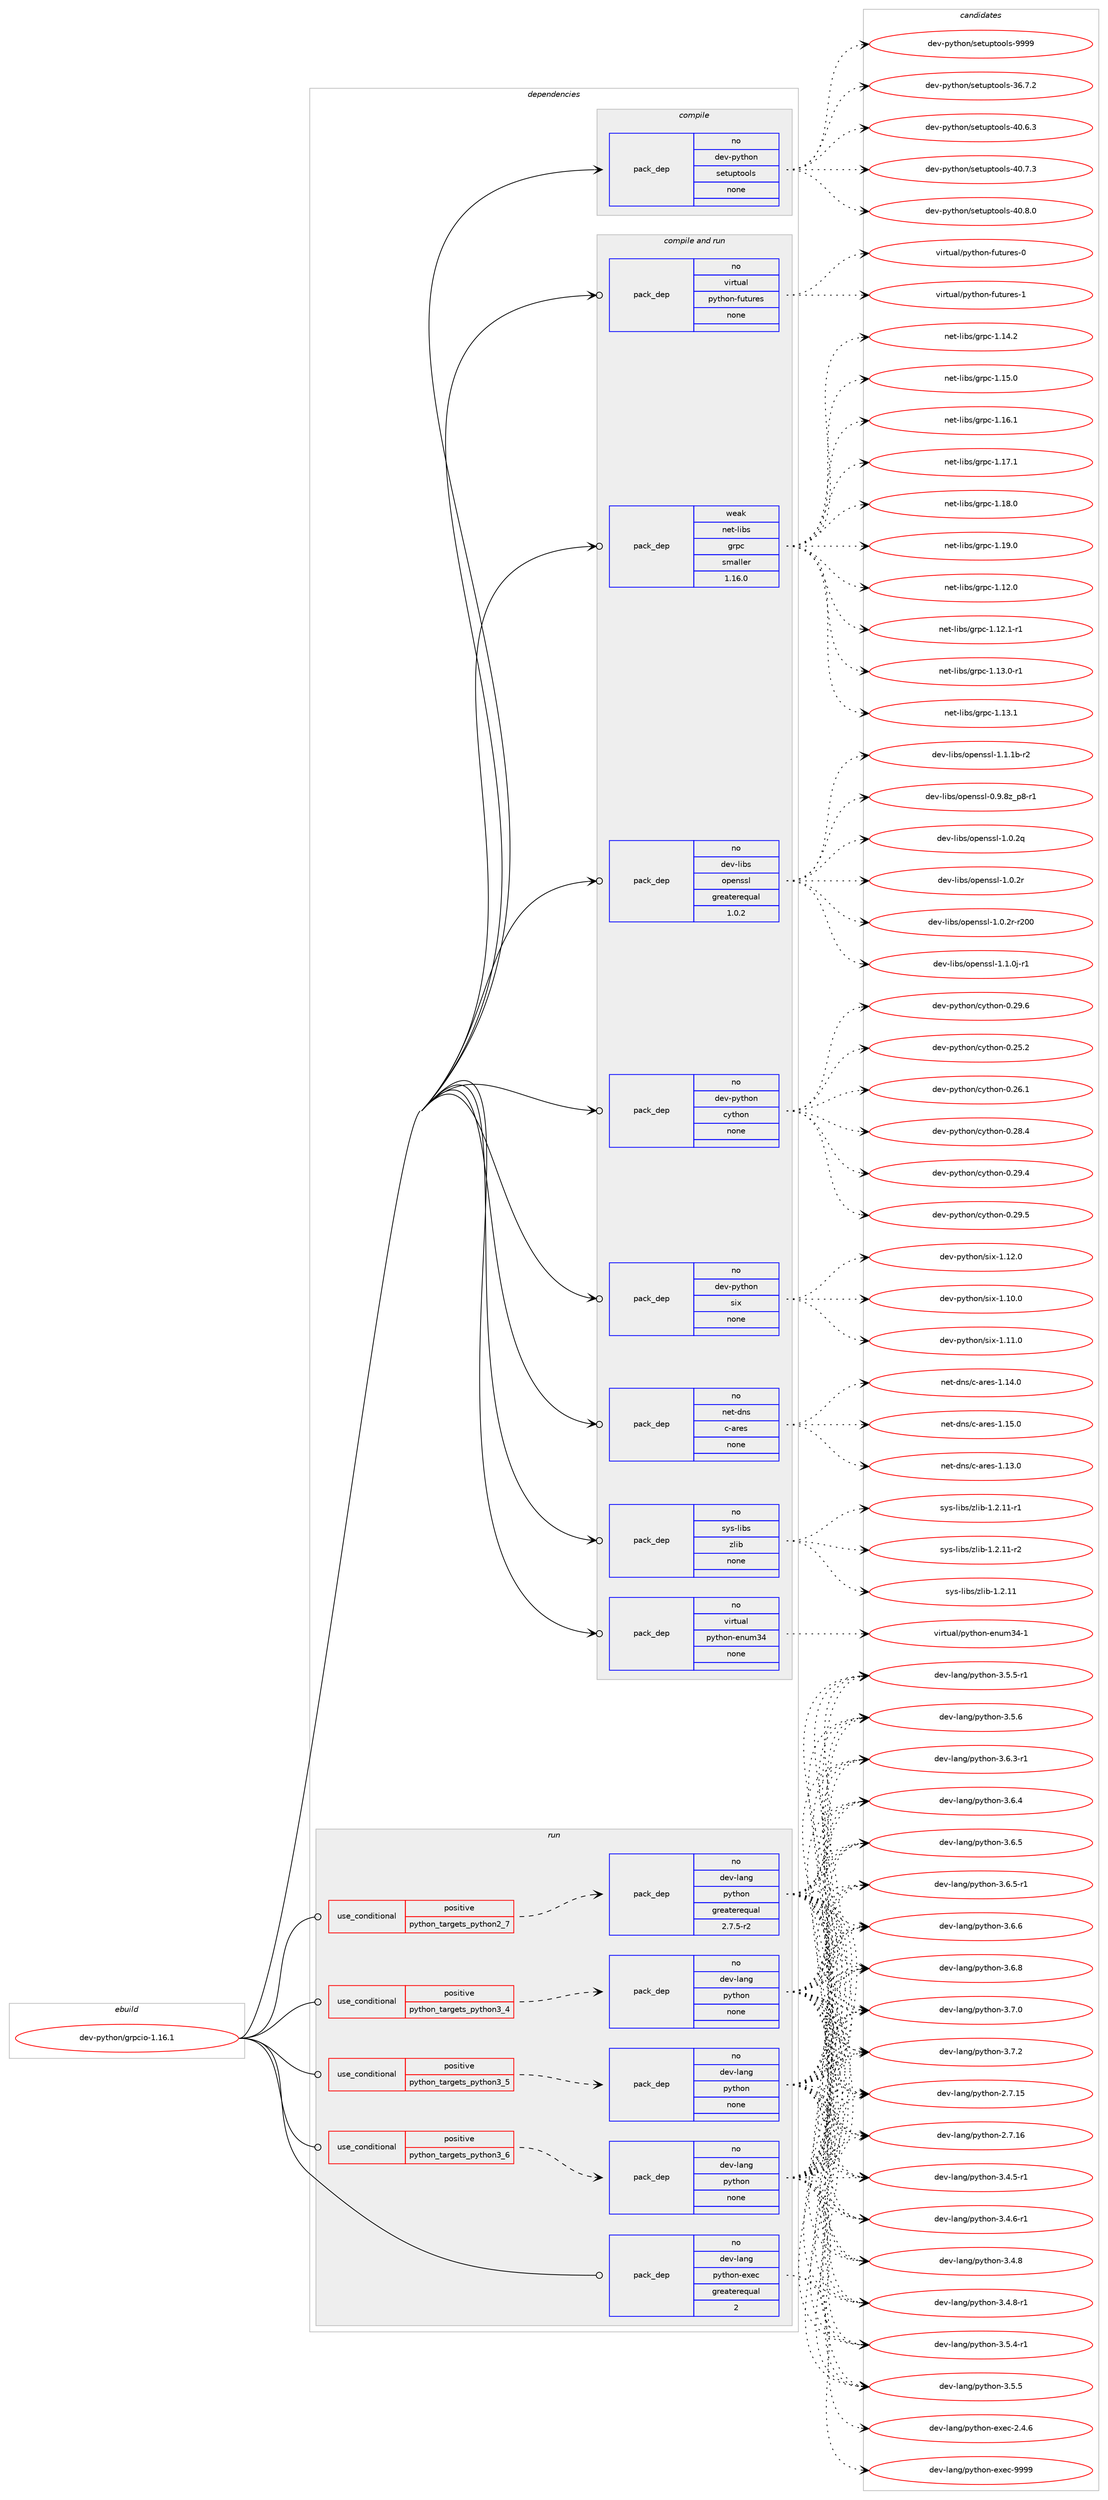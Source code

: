 digraph prolog {

# *************
# Graph options
# *************

newrank=true;
concentrate=true;
compound=true;
graph [rankdir=LR,fontname=Helvetica,fontsize=10,ranksep=1.5];#, ranksep=2.5, nodesep=0.2];
edge  [arrowhead=vee];
node  [fontname=Helvetica,fontsize=10];

# **********
# The ebuild
# **********

subgraph cluster_leftcol {
color=gray;
rank=same;
label=<<i>ebuild</i>>;
id [label="dev-python/grpcio-1.16.1", color=red, width=4, href="../dev-python/grpcio-1.16.1.svg"];
}

# ****************
# The dependencies
# ****************

subgraph cluster_midcol {
color=gray;
label=<<i>dependencies</i>>;
subgraph cluster_compile {
fillcolor="#eeeeee";
style=filled;
label=<<i>compile</i>>;
subgraph pack1013577 {
dependency1412009 [label=<<TABLE BORDER="0" CELLBORDER="1" CELLSPACING="0" CELLPADDING="4" WIDTH="220"><TR><TD ROWSPAN="6" CELLPADDING="30">pack_dep</TD></TR><TR><TD WIDTH="110">no</TD></TR><TR><TD>dev-python</TD></TR><TR><TD>setuptools</TD></TR><TR><TD>none</TD></TR><TR><TD></TD></TR></TABLE>>, shape=none, color=blue];
}
id:e -> dependency1412009:w [weight=20,style="solid",arrowhead="vee"];
}
subgraph cluster_compileandrun {
fillcolor="#eeeeee";
style=filled;
label=<<i>compile and run</i>>;
subgraph pack1013578 {
dependency1412010 [label=<<TABLE BORDER="0" CELLBORDER="1" CELLSPACING="0" CELLPADDING="4" WIDTH="220"><TR><TD ROWSPAN="6" CELLPADDING="30">pack_dep</TD></TR><TR><TD WIDTH="110">no</TD></TR><TR><TD>dev-libs</TD></TR><TR><TD>openssl</TD></TR><TR><TD>greaterequal</TD></TR><TR><TD>1.0.2</TD></TR></TABLE>>, shape=none, color=blue];
}
id:e -> dependency1412010:w [weight=20,style="solid",arrowhead="odotvee"];
subgraph pack1013579 {
dependency1412011 [label=<<TABLE BORDER="0" CELLBORDER="1" CELLSPACING="0" CELLPADDING="4" WIDTH="220"><TR><TD ROWSPAN="6" CELLPADDING="30">pack_dep</TD></TR><TR><TD WIDTH="110">no</TD></TR><TR><TD>dev-python</TD></TR><TR><TD>cython</TD></TR><TR><TD>none</TD></TR><TR><TD></TD></TR></TABLE>>, shape=none, color=blue];
}
id:e -> dependency1412011:w [weight=20,style="solid",arrowhead="odotvee"];
subgraph pack1013580 {
dependency1412012 [label=<<TABLE BORDER="0" CELLBORDER="1" CELLSPACING="0" CELLPADDING="4" WIDTH="220"><TR><TD ROWSPAN="6" CELLPADDING="30">pack_dep</TD></TR><TR><TD WIDTH="110">no</TD></TR><TR><TD>dev-python</TD></TR><TR><TD>six</TD></TR><TR><TD>none</TD></TR><TR><TD></TD></TR></TABLE>>, shape=none, color=blue];
}
id:e -> dependency1412012:w [weight=20,style="solid",arrowhead="odotvee"];
subgraph pack1013581 {
dependency1412013 [label=<<TABLE BORDER="0" CELLBORDER="1" CELLSPACING="0" CELLPADDING="4" WIDTH="220"><TR><TD ROWSPAN="6" CELLPADDING="30">pack_dep</TD></TR><TR><TD WIDTH="110">no</TD></TR><TR><TD>net-dns</TD></TR><TR><TD>c-ares</TD></TR><TR><TD>none</TD></TR><TR><TD></TD></TR></TABLE>>, shape=none, color=blue];
}
id:e -> dependency1412013:w [weight=20,style="solid",arrowhead="odotvee"];
subgraph pack1013582 {
dependency1412014 [label=<<TABLE BORDER="0" CELLBORDER="1" CELLSPACING="0" CELLPADDING="4" WIDTH="220"><TR><TD ROWSPAN="6" CELLPADDING="30">pack_dep</TD></TR><TR><TD WIDTH="110">no</TD></TR><TR><TD>sys-libs</TD></TR><TR><TD>zlib</TD></TR><TR><TD>none</TD></TR><TR><TD></TD></TR></TABLE>>, shape=none, color=blue];
}
id:e -> dependency1412014:w [weight=20,style="solid",arrowhead="odotvee"];
subgraph pack1013583 {
dependency1412015 [label=<<TABLE BORDER="0" CELLBORDER="1" CELLSPACING="0" CELLPADDING="4" WIDTH="220"><TR><TD ROWSPAN="6" CELLPADDING="30">pack_dep</TD></TR><TR><TD WIDTH="110">no</TD></TR><TR><TD>virtual</TD></TR><TR><TD>python-enum34</TD></TR><TR><TD>none</TD></TR><TR><TD></TD></TR></TABLE>>, shape=none, color=blue];
}
id:e -> dependency1412015:w [weight=20,style="solid",arrowhead="odotvee"];
subgraph pack1013584 {
dependency1412016 [label=<<TABLE BORDER="0" CELLBORDER="1" CELLSPACING="0" CELLPADDING="4" WIDTH="220"><TR><TD ROWSPAN="6" CELLPADDING="30">pack_dep</TD></TR><TR><TD WIDTH="110">no</TD></TR><TR><TD>virtual</TD></TR><TR><TD>python-futures</TD></TR><TR><TD>none</TD></TR><TR><TD></TD></TR></TABLE>>, shape=none, color=blue];
}
id:e -> dependency1412016:w [weight=20,style="solid",arrowhead="odotvee"];
subgraph pack1013585 {
dependency1412017 [label=<<TABLE BORDER="0" CELLBORDER="1" CELLSPACING="0" CELLPADDING="4" WIDTH="220"><TR><TD ROWSPAN="6" CELLPADDING="30">pack_dep</TD></TR><TR><TD WIDTH="110">weak</TD></TR><TR><TD>net-libs</TD></TR><TR><TD>grpc</TD></TR><TR><TD>smaller</TD></TR><TR><TD>1.16.0</TD></TR></TABLE>>, shape=none, color=blue];
}
id:e -> dependency1412017:w [weight=20,style="solid",arrowhead="odotvee"];
}
subgraph cluster_run {
fillcolor="#eeeeee";
style=filled;
label=<<i>run</i>>;
subgraph cond375165 {
dependency1412018 [label=<<TABLE BORDER="0" CELLBORDER="1" CELLSPACING="0" CELLPADDING="4"><TR><TD ROWSPAN="3" CELLPADDING="10">use_conditional</TD></TR><TR><TD>positive</TD></TR><TR><TD>python_targets_python2_7</TD></TR></TABLE>>, shape=none, color=red];
subgraph pack1013586 {
dependency1412019 [label=<<TABLE BORDER="0" CELLBORDER="1" CELLSPACING="0" CELLPADDING="4" WIDTH="220"><TR><TD ROWSPAN="6" CELLPADDING="30">pack_dep</TD></TR><TR><TD WIDTH="110">no</TD></TR><TR><TD>dev-lang</TD></TR><TR><TD>python</TD></TR><TR><TD>greaterequal</TD></TR><TR><TD>2.7.5-r2</TD></TR></TABLE>>, shape=none, color=blue];
}
dependency1412018:e -> dependency1412019:w [weight=20,style="dashed",arrowhead="vee"];
}
id:e -> dependency1412018:w [weight=20,style="solid",arrowhead="odot"];
subgraph cond375166 {
dependency1412020 [label=<<TABLE BORDER="0" CELLBORDER="1" CELLSPACING="0" CELLPADDING="4"><TR><TD ROWSPAN="3" CELLPADDING="10">use_conditional</TD></TR><TR><TD>positive</TD></TR><TR><TD>python_targets_python3_4</TD></TR></TABLE>>, shape=none, color=red];
subgraph pack1013587 {
dependency1412021 [label=<<TABLE BORDER="0" CELLBORDER="1" CELLSPACING="0" CELLPADDING="4" WIDTH="220"><TR><TD ROWSPAN="6" CELLPADDING="30">pack_dep</TD></TR><TR><TD WIDTH="110">no</TD></TR><TR><TD>dev-lang</TD></TR><TR><TD>python</TD></TR><TR><TD>none</TD></TR><TR><TD></TD></TR></TABLE>>, shape=none, color=blue];
}
dependency1412020:e -> dependency1412021:w [weight=20,style="dashed",arrowhead="vee"];
}
id:e -> dependency1412020:w [weight=20,style="solid",arrowhead="odot"];
subgraph cond375167 {
dependency1412022 [label=<<TABLE BORDER="0" CELLBORDER="1" CELLSPACING="0" CELLPADDING="4"><TR><TD ROWSPAN="3" CELLPADDING="10">use_conditional</TD></TR><TR><TD>positive</TD></TR><TR><TD>python_targets_python3_5</TD></TR></TABLE>>, shape=none, color=red];
subgraph pack1013588 {
dependency1412023 [label=<<TABLE BORDER="0" CELLBORDER="1" CELLSPACING="0" CELLPADDING="4" WIDTH="220"><TR><TD ROWSPAN="6" CELLPADDING="30">pack_dep</TD></TR><TR><TD WIDTH="110">no</TD></TR><TR><TD>dev-lang</TD></TR><TR><TD>python</TD></TR><TR><TD>none</TD></TR><TR><TD></TD></TR></TABLE>>, shape=none, color=blue];
}
dependency1412022:e -> dependency1412023:w [weight=20,style="dashed",arrowhead="vee"];
}
id:e -> dependency1412022:w [weight=20,style="solid",arrowhead="odot"];
subgraph cond375168 {
dependency1412024 [label=<<TABLE BORDER="0" CELLBORDER="1" CELLSPACING="0" CELLPADDING="4"><TR><TD ROWSPAN="3" CELLPADDING="10">use_conditional</TD></TR><TR><TD>positive</TD></TR><TR><TD>python_targets_python3_6</TD></TR></TABLE>>, shape=none, color=red];
subgraph pack1013589 {
dependency1412025 [label=<<TABLE BORDER="0" CELLBORDER="1" CELLSPACING="0" CELLPADDING="4" WIDTH="220"><TR><TD ROWSPAN="6" CELLPADDING="30">pack_dep</TD></TR><TR><TD WIDTH="110">no</TD></TR><TR><TD>dev-lang</TD></TR><TR><TD>python</TD></TR><TR><TD>none</TD></TR><TR><TD></TD></TR></TABLE>>, shape=none, color=blue];
}
dependency1412024:e -> dependency1412025:w [weight=20,style="dashed",arrowhead="vee"];
}
id:e -> dependency1412024:w [weight=20,style="solid",arrowhead="odot"];
subgraph pack1013590 {
dependency1412026 [label=<<TABLE BORDER="0" CELLBORDER="1" CELLSPACING="0" CELLPADDING="4" WIDTH="220"><TR><TD ROWSPAN="6" CELLPADDING="30">pack_dep</TD></TR><TR><TD WIDTH="110">no</TD></TR><TR><TD>dev-lang</TD></TR><TR><TD>python-exec</TD></TR><TR><TD>greaterequal</TD></TR><TR><TD>2</TD></TR></TABLE>>, shape=none, color=blue];
}
id:e -> dependency1412026:w [weight=20,style="solid",arrowhead="odot"];
}
}

# **************
# The candidates
# **************

subgraph cluster_choices {
rank=same;
color=gray;
label=<<i>candidates</i>>;

subgraph choice1013577 {
color=black;
nodesep=1;
choice100101118451121211161041111104711510111611711211611111110811545515446554650 [label="dev-python/setuptools-36.7.2", color=red, width=4,href="../dev-python/setuptools-36.7.2.svg"];
choice100101118451121211161041111104711510111611711211611111110811545524846544651 [label="dev-python/setuptools-40.6.3", color=red, width=4,href="../dev-python/setuptools-40.6.3.svg"];
choice100101118451121211161041111104711510111611711211611111110811545524846554651 [label="dev-python/setuptools-40.7.3", color=red, width=4,href="../dev-python/setuptools-40.7.3.svg"];
choice100101118451121211161041111104711510111611711211611111110811545524846564648 [label="dev-python/setuptools-40.8.0", color=red, width=4,href="../dev-python/setuptools-40.8.0.svg"];
choice10010111845112121116104111110471151011161171121161111111081154557575757 [label="dev-python/setuptools-9999", color=red, width=4,href="../dev-python/setuptools-9999.svg"];
dependency1412009:e -> choice100101118451121211161041111104711510111611711211611111110811545515446554650:w [style=dotted,weight="100"];
dependency1412009:e -> choice100101118451121211161041111104711510111611711211611111110811545524846544651:w [style=dotted,weight="100"];
dependency1412009:e -> choice100101118451121211161041111104711510111611711211611111110811545524846554651:w [style=dotted,weight="100"];
dependency1412009:e -> choice100101118451121211161041111104711510111611711211611111110811545524846564648:w [style=dotted,weight="100"];
dependency1412009:e -> choice10010111845112121116104111110471151011161171121161111111081154557575757:w [style=dotted,weight="100"];
}
subgraph choice1013578 {
color=black;
nodesep=1;
choice10010111845108105981154711111210111011511510845484657465612295112564511449 [label="dev-libs/openssl-0.9.8z_p8-r1", color=red, width=4,href="../dev-libs/openssl-0.9.8z_p8-r1.svg"];
choice100101118451081059811547111112101110115115108454946484650113 [label="dev-libs/openssl-1.0.2q", color=red, width=4,href="../dev-libs/openssl-1.0.2q.svg"];
choice100101118451081059811547111112101110115115108454946484650114 [label="dev-libs/openssl-1.0.2r", color=red, width=4,href="../dev-libs/openssl-1.0.2r.svg"];
choice10010111845108105981154711111210111011511510845494648465011445114504848 [label="dev-libs/openssl-1.0.2r-r200", color=red, width=4,href="../dev-libs/openssl-1.0.2r-r200.svg"];
choice1001011184510810598115471111121011101151151084549464946481064511449 [label="dev-libs/openssl-1.1.0j-r1", color=red, width=4,href="../dev-libs/openssl-1.1.0j-r1.svg"];
choice100101118451081059811547111112101110115115108454946494649984511450 [label="dev-libs/openssl-1.1.1b-r2", color=red, width=4,href="../dev-libs/openssl-1.1.1b-r2.svg"];
dependency1412010:e -> choice10010111845108105981154711111210111011511510845484657465612295112564511449:w [style=dotted,weight="100"];
dependency1412010:e -> choice100101118451081059811547111112101110115115108454946484650113:w [style=dotted,weight="100"];
dependency1412010:e -> choice100101118451081059811547111112101110115115108454946484650114:w [style=dotted,weight="100"];
dependency1412010:e -> choice10010111845108105981154711111210111011511510845494648465011445114504848:w [style=dotted,weight="100"];
dependency1412010:e -> choice1001011184510810598115471111121011101151151084549464946481064511449:w [style=dotted,weight="100"];
dependency1412010:e -> choice100101118451081059811547111112101110115115108454946494649984511450:w [style=dotted,weight="100"];
}
subgraph choice1013579 {
color=black;
nodesep=1;
choice10010111845112121116104111110479912111610411111045484650534650 [label="dev-python/cython-0.25.2", color=red, width=4,href="../dev-python/cython-0.25.2.svg"];
choice10010111845112121116104111110479912111610411111045484650544649 [label="dev-python/cython-0.26.1", color=red, width=4,href="../dev-python/cython-0.26.1.svg"];
choice10010111845112121116104111110479912111610411111045484650564652 [label="dev-python/cython-0.28.4", color=red, width=4,href="../dev-python/cython-0.28.4.svg"];
choice10010111845112121116104111110479912111610411111045484650574652 [label="dev-python/cython-0.29.4", color=red, width=4,href="../dev-python/cython-0.29.4.svg"];
choice10010111845112121116104111110479912111610411111045484650574653 [label="dev-python/cython-0.29.5", color=red, width=4,href="../dev-python/cython-0.29.5.svg"];
choice10010111845112121116104111110479912111610411111045484650574654 [label="dev-python/cython-0.29.6", color=red, width=4,href="../dev-python/cython-0.29.6.svg"];
dependency1412011:e -> choice10010111845112121116104111110479912111610411111045484650534650:w [style=dotted,weight="100"];
dependency1412011:e -> choice10010111845112121116104111110479912111610411111045484650544649:w [style=dotted,weight="100"];
dependency1412011:e -> choice10010111845112121116104111110479912111610411111045484650564652:w [style=dotted,weight="100"];
dependency1412011:e -> choice10010111845112121116104111110479912111610411111045484650574652:w [style=dotted,weight="100"];
dependency1412011:e -> choice10010111845112121116104111110479912111610411111045484650574653:w [style=dotted,weight="100"];
dependency1412011:e -> choice10010111845112121116104111110479912111610411111045484650574654:w [style=dotted,weight="100"];
}
subgraph choice1013580 {
color=black;
nodesep=1;
choice100101118451121211161041111104711510512045494649484648 [label="dev-python/six-1.10.0", color=red, width=4,href="../dev-python/six-1.10.0.svg"];
choice100101118451121211161041111104711510512045494649494648 [label="dev-python/six-1.11.0", color=red, width=4,href="../dev-python/six-1.11.0.svg"];
choice100101118451121211161041111104711510512045494649504648 [label="dev-python/six-1.12.0", color=red, width=4,href="../dev-python/six-1.12.0.svg"];
dependency1412012:e -> choice100101118451121211161041111104711510512045494649484648:w [style=dotted,weight="100"];
dependency1412012:e -> choice100101118451121211161041111104711510512045494649494648:w [style=dotted,weight="100"];
dependency1412012:e -> choice100101118451121211161041111104711510512045494649504648:w [style=dotted,weight="100"];
}
subgraph choice1013581 {
color=black;
nodesep=1;
choice110101116451001101154799459711410111545494649514648 [label="net-dns/c-ares-1.13.0", color=red, width=4,href="../net-dns/c-ares-1.13.0.svg"];
choice110101116451001101154799459711410111545494649524648 [label="net-dns/c-ares-1.14.0", color=red, width=4,href="../net-dns/c-ares-1.14.0.svg"];
choice110101116451001101154799459711410111545494649534648 [label="net-dns/c-ares-1.15.0", color=red, width=4,href="../net-dns/c-ares-1.15.0.svg"];
dependency1412013:e -> choice110101116451001101154799459711410111545494649514648:w [style=dotted,weight="100"];
dependency1412013:e -> choice110101116451001101154799459711410111545494649524648:w [style=dotted,weight="100"];
dependency1412013:e -> choice110101116451001101154799459711410111545494649534648:w [style=dotted,weight="100"];
}
subgraph choice1013582 {
color=black;
nodesep=1;
choice1151211154510810598115471221081059845494650464949 [label="sys-libs/zlib-1.2.11", color=red, width=4,href="../sys-libs/zlib-1.2.11.svg"];
choice11512111545108105981154712210810598454946504649494511449 [label="sys-libs/zlib-1.2.11-r1", color=red, width=4,href="../sys-libs/zlib-1.2.11-r1.svg"];
choice11512111545108105981154712210810598454946504649494511450 [label="sys-libs/zlib-1.2.11-r2", color=red, width=4,href="../sys-libs/zlib-1.2.11-r2.svg"];
dependency1412014:e -> choice1151211154510810598115471221081059845494650464949:w [style=dotted,weight="100"];
dependency1412014:e -> choice11512111545108105981154712210810598454946504649494511449:w [style=dotted,weight="100"];
dependency1412014:e -> choice11512111545108105981154712210810598454946504649494511450:w [style=dotted,weight="100"];
}
subgraph choice1013583 {
color=black;
nodesep=1;
choice11810511411611797108471121211161041111104510111011710951524549 [label="virtual/python-enum34-1", color=red, width=4,href="../virtual/python-enum34-1.svg"];
dependency1412015:e -> choice11810511411611797108471121211161041111104510111011710951524549:w [style=dotted,weight="100"];
}
subgraph choice1013584 {
color=black;
nodesep=1;
choice1181051141161179710847112121116104111110451021171161171141011154548 [label="virtual/python-futures-0", color=red, width=4,href="../virtual/python-futures-0.svg"];
choice1181051141161179710847112121116104111110451021171161171141011154549 [label="virtual/python-futures-1", color=red, width=4,href="../virtual/python-futures-1.svg"];
dependency1412016:e -> choice1181051141161179710847112121116104111110451021171161171141011154548:w [style=dotted,weight="100"];
dependency1412016:e -> choice1181051141161179710847112121116104111110451021171161171141011154549:w [style=dotted,weight="100"];
}
subgraph choice1013585 {
color=black;
nodesep=1;
choice1101011164510810598115471031141129945494649504648 [label="net-libs/grpc-1.12.0", color=red, width=4,href="../net-libs/grpc-1.12.0.svg"];
choice11010111645108105981154710311411299454946495046494511449 [label="net-libs/grpc-1.12.1-r1", color=red, width=4,href="../net-libs/grpc-1.12.1-r1.svg"];
choice11010111645108105981154710311411299454946495146484511449 [label="net-libs/grpc-1.13.0-r1", color=red, width=4,href="../net-libs/grpc-1.13.0-r1.svg"];
choice1101011164510810598115471031141129945494649514649 [label="net-libs/grpc-1.13.1", color=red, width=4,href="../net-libs/grpc-1.13.1.svg"];
choice1101011164510810598115471031141129945494649524650 [label="net-libs/grpc-1.14.2", color=red, width=4,href="../net-libs/grpc-1.14.2.svg"];
choice1101011164510810598115471031141129945494649534648 [label="net-libs/grpc-1.15.0", color=red, width=4,href="../net-libs/grpc-1.15.0.svg"];
choice1101011164510810598115471031141129945494649544649 [label="net-libs/grpc-1.16.1", color=red, width=4,href="../net-libs/grpc-1.16.1.svg"];
choice1101011164510810598115471031141129945494649554649 [label="net-libs/grpc-1.17.1", color=red, width=4,href="../net-libs/grpc-1.17.1.svg"];
choice1101011164510810598115471031141129945494649564648 [label="net-libs/grpc-1.18.0", color=red, width=4,href="../net-libs/grpc-1.18.0.svg"];
choice1101011164510810598115471031141129945494649574648 [label="net-libs/grpc-1.19.0", color=red, width=4,href="../net-libs/grpc-1.19.0.svg"];
dependency1412017:e -> choice1101011164510810598115471031141129945494649504648:w [style=dotted,weight="100"];
dependency1412017:e -> choice11010111645108105981154710311411299454946495046494511449:w [style=dotted,weight="100"];
dependency1412017:e -> choice11010111645108105981154710311411299454946495146484511449:w [style=dotted,weight="100"];
dependency1412017:e -> choice1101011164510810598115471031141129945494649514649:w [style=dotted,weight="100"];
dependency1412017:e -> choice1101011164510810598115471031141129945494649524650:w [style=dotted,weight="100"];
dependency1412017:e -> choice1101011164510810598115471031141129945494649534648:w [style=dotted,weight="100"];
dependency1412017:e -> choice1101011164510810598115471031141129945494649544649:w [style=dotted,weight="100"];
dependency1412017:e -> choice1101011164510810598115471031141129945494649554649:w [style=dotted,weight="100"];
dependency1412017:e -> choice1101011164510810598115471031141129945494649564648:w [style=dotted,weight="100"];
dependency1412017:e -> choice1101011164510810598115471031141129945494649574648:w [style=dotted,weight="100"];
}
subgraph choice1013586 {
color=black;
nodesep=1;
choice10010111845108971101034711212111610411111045504655464953 [label="dev-lang/python-2.7.15", color=red, width=4,href="../dev-lang/python-2.7.15.svg"];
choice10010111845108971101034711212111610411111045504655464954 [label="dev-lang/python-2.7.16", color=red, width=4,href="../dev-lang/python-2.7.16.svg"];
choice1001011184510897110103471121211161041111104551465246534511449 [label="dev-lang/python-3.4.5-r1", color=red, width=4,href="../dev-lang/python-3.4.5-r1.svg"];
choice1001011184510897110103471121211161041111104551465246544511449 [label="dev-lang/python-3.4.6-r1", color=red, width=4,href="../dev-lang/python-3.4.6-r1.svg"];
choice100101118451089711010347112121116104111110455146524656 [label="dev-lang/python-3.4.8", color=red, width=4,href="../dev-lang/python-3.4.8.svg"];
choice1001011184510897110103471121211161041111104551465246564511449 [label="dev-lang/python-3.4.8-r1", color=red, width=4,href="../dev-lang/python-3.4.8-r1.svg"];
choice1001011184510897110103471121211161041111104551465346524511449 [label="dev-lang/python-3.5.4-r1", color=red, width=4,href="../dev-lang/python-3.5.4-r1.svg"];
choice100101118451089711010347112121116104111110455146534653 [label="dev-lang/python-3.5.5", color=red, width=4,href="../dev-lang/python-3.5.5.svg"];
choice1001011184510897110103471121211161041111104551465346534511449 [label="dev-lang/python-3.5.5-r1", color=red, width=4,href="../dev-lang/python-3.5.5-r1.svg"];
choice100101118451089711010347112121116104111110455146534654 [label="dev-lang/python-3.5.6", color=red, width=4,href="../dev-lang/python-3.5.6.svg"];
choice1001011184510897110103471121211161041111104551465446514511449 [label="dev-lang/python-3.6.3-r1", color=red, width=4,href="../dev-lang/python-3.6.3-r1.svg"];
choice100101118451089711010347112121116104111110455146544652 [label="dev-lang/python-3.6.4", color=red, width=4,href="../dev-lang/python-3.6.4.svg"];
choice100101118451089711010347112121116104111110455146544653 [label="dev-lang/python-3.6.5", color=red, width=4,href="../dev-lang/python-3.6.5.svg"];
choice1001011184510897110103471121211161041111104551465446534511449 [label="dev-lang/python-3.6.5-r1", color=red, width=4,href="../dev-lang/python-3.6.5-r1.svg"];
choice100101118451089711010347112121116104111110455146544654 [label="dev-lang/python-3.6.6", color=red, width=4,href="../dev-lang/python-3.6.6.svg"];
choice100101118451089711010347112121116104111110455146544656 [label="dev-lang/python-3.6.8", color=red, width=4,href="../dev-lang/python-3.6.8.svg"];
choice100101118451089711010347112121116104111110455146554648 [label="dev-lang/python-3.7.0", color=red, width=4,href="../dev-lang/python-3.7.0.svg"];
choice100101118451089711010347112121116104111110455146554650 [label="dev-lang/python-3.7.2", color=red, width=4,href="../dev-lang/python-3.7.2.svg"];
dependency1412019:e -> choice10010111845108971101034711212111610411111045504655464953:w [style=dotted,weight="100"];
dependency1412019:e -> choice10010111845108971101034711212111610411111045504655464954:w [style=dotted,weight="100"];
dependency1412019:e -> choice1001011184510897110103471121211161041111104551465246534511449:w [style=dotted,weight="100"];
dependency1412019:e -> choice1001011184510897110103471121211161041111104551465246544511449:w [style=dotted,weight="100"];
dependency1412019:e -> choice100101118451089711010347112121116104111110455146524656:w [style=dotted,weight="100"];
dependency1412019:e -> choice1001011184510897110103471121211161041111104551465246564511449:w [style=dotted,weight="100"];
dependency1412019:e -> choice1001011184510897110103471121211161041111104551465346524511449:w [style=dotted,weight="100"];
dependency1412019:e -> choice100101118451089711010347112121116104111110455146534653:w [style=dotted,weight="100"];
dependency1412019:e -> choice1001011184510897110103471121211161041111104551465346534511449:w [style=dotted,weight="100"];
dependency1412019:e -> choice100101118451089711010347112121116104111110455146534654:w [style=dotted,weight="100"];
dependency1412019:e -> choice1001011184510897110103471121211161041111104551465446514511449:w [style=dotted,weight="100"];
dependency1412019:e -> choice100101118451089711010347112121116104111110455146544652:w [style=dotted,weight="100"];
dependency1412019:e -> choice100101118451089711010347112121116104111110455146544653:w [style=dotted,weight="100"];
dependency1412019:e -> choice1001011184510897110103471121211161041111104551465446534511449:w [style=dotted,weight="100"];
dependency1412019:e -> choice100101118451089711010347112121116104111110455146544654:w [style=dotted,weight="100"];
dependency1412019:e -> choice100101118451089711010347112121116104111110455146544656:w [style=dotted,weight="100"];
dependency1412019:e -> choice100101118451089711010347112121116104111110455146554648:w [style=dotted,weight="100"];
dependency1412019:e -> choice100101118451089711010347112121116104111110455146554650:w [style=dotted,weight="100"];
}
subgraph choice1013587 {
color=black;
nodesep=1;
choice10010111845108971101034711212111610411111045504655464953 [label="dev-lang/python-2.7.15", color=red, width=4,href="../dev-lang/python-2.7.15.svg"];
choice10010111845108971101034711212111610411111045504655464954 [label="dev-lang/python-2.7.16", color=red, width=4,href="../dev-lang/python-2.7.16.svg"];
choice1001011184510897110103471121211161041111104551465246534511449 [label="dev-lang/python-3.4.5-r1", color=red, width=4,href="../dev-lang/python-3.4.5-r1.svg"];
choice1001011184510897110103471121211161041111104551465246544511449 [label="dev-lang/python-3.4.6-r1", color=red, width=4,href="../dev-lang/python-3.4.6-r1.svg"];
choice100101118451089711010347112121116104111110455146524656 [label="dev-lang/python-3.4.8", color=red, width=4,href="../dev-lang/python-3.4.8.svg"];
choice1001011184510897110103471121211161041111104551465246564511449 [label="dev-lang/python-3.4.8-r1", color=red, width=4,href="../dev-lang/python-3.4.8-r1.svg"];
choice1001011184510897110103471121211161041111104551465346524511449 [label="dev-lang/python-3.5.4-r1", color=red, width=4,href="../dev-lang/python-3.5.4-r1.svg"];
choice100101118451089711010347112121116104111110455146534653 [label="dev-lang/python-3.5.5", color=red, width=4,href="../dev-lang/python-3.5.5.svg"];
choice1001011184510897110103471121211161041111104551465346534511449 [label="dev-lang/python-3.5.5-r1", color=red, width=4,href="../dev-lang/python-3.5.5-r1.svg"];
choice100101118451089711010347112121116104111110455146534654 [label="dev-lang/python-3.5.6", color=red, width=4,href="../dev-lang/python-3.5.6.svg"];
choice1001011184510897110103471121211161041111104551465446514511449 [label="dev-lang/python-3.6.3-r1", color=red, width=4,href="../dev-lang/python-3.6.3-r1.svg"];
choice100101118451089711010347112121116104111110455146544652 [label="dev-lang/python-3.6.4", color=red, width=4,href="../dev-lang/python-3.6.4.svg"];
choice100101118451089711010347112121116104111110455146544653 [label="dev-lang/python-3.6.5", color=red, width=4,href="../dev-lang/python-3.6.5.svg"];
choice1001011184510897110103471121211161041111104551465446534511449 [label="dev-lang/python-3.6.5-r1", color=red, width=4,href="../dev-lang/python-3.6.5-r1.svg"];
choice100101118451089711010347112121116104111110455146544654 [label="dev-lang/python-3.6.6", color=red, width=4,href="../dev-lang/python-3.6.6.svg"];
choice100101118451089711010347112121116104111110455146544656 [label="dev-lang/python-3.6.8", color=red, width=4,href="../dev-lang/python-3.6.8.svg"];
choice100101118451089711010347112121116104111110455146554648 [label="dev-lang/python-3.7.0", color=red, width=4,href="../dev-lang/python-3.7.0.svg"];
choice100101118451089711010347112121116104111110455146554650 [label="dev-lang/python-3.7.2", color=red, width=4,href="../dev-lang/python-3.7.2.svg"];
dependency1412021:e -> choice10010111845108971101034711212111610411111045504655464953:w [style=dotted,weight="100"];
dependency1412021:e -> choice10010111845108971101034711212111610411111045504655464954:w [style=dotted,weight="100"];
dependency1412021:e -> choice1001011184510897110103471121211161041111104551465246534511449:w [style=dotted,weight="100"];
dependency1412021:e -> choice1001011184510897110103471121211161041111104551465246544511449:w [style=dotted,weight="100"];
dependency1412021:e -> choice100101118451089711010347112121116104111110455146524656:w [style=dotted,weight="100"];
dependency1412021:e -> choice1001011184510897110103471121211161041111104551465246564511449:w [style=dotted,weight="100"];
dependency1412021:e -> choice1001011184510897110103471121211161041111104551465346524511449:w [style=dotted,weight="100"];
dependency1412021:e -> choice100101118451089711010347112121116104111110455146534653:w [style=dotted,weight="100"];
dependency1412021:e -> choice1001011184510897110103471121211161041111104551465346534511449:w [style=dotted,weight="100"];
dependency1412021:e -> choice100101118451089711010347112121116104111110455146534654:w [style=dotted,weight="100"];
dependency1412021:e -> choice1001011184510897110103471121211161041111104551465446514511449:w [style=dotted,weight="100"];
dependency1412021:e -> choice100101118451089711010347112121116104111110455146544652:w [style=dotted,weight="100"];
dependency1412021:e -> choice100101118451089711010347112121116104111110455146544653:w [style=dotted,weight="100"];
dependency1412021:e -> choice1001011184510897110103471121211161041111104551465446534511449:w [style=dotted,weight="100"];
dependency1412021:e -> choice100101118451089711010347112121116104111110455146544654:w [style=dotted,weight="100"];
dependency1412021:e -> choice100101118451089711010347112121116104111110455146544656:w [style=dotted,weight="100"];
dependency1412021:e -> choice100101118451089711010347112121116104111110455146554648:w [style=dotted,weight="100"];
dependency1412021:e -> choice100101118451089711010347112121116104111110455146554650:w [style=dotted,weight="100"];
}
subgraph choice1013588 {
color=black;
nodesep=1;
choice10010111845108971101034711212111610411111045504655464953 [label="dev-lang/python-2.7.15", color=red, width=4,href="../dev-lang/python-2.7.15.svg"];
choice10010111845108971101034711212111610411111045504655464954 [label="dev-lang/python-2.7.16", color=red, width=4,href="../dev-lang/python-2.7.16.svg"];
choice1001011184510897110103471121211161041111104551465246534511449 [label="dev-lang/python-3.4.5-r1", color=red, width=4,href="../dev-lang/python-3.4.5-r1.svg"];
choice1001011184510897110103471121211161041111104551465246544511449 [label="dev-lang/python-3.4.6-r1", color=red, width=4,href="../dev-lang/python-3.4.6-r1.svg"];
choice100101118451089711010347112121116104111110455146524656 [label="dev-lang/python-3.4.8", color=red, width=4,href="../dev-lang/python-3.4.8.svg"];
choice1001011184510897110103471121211161041111104551465246564511449 [label="dev-lang/python-3.4.8-r1", color=red, width=4,href="../dev-lang/python-3.4.8-r1.svg"];
choice1001011184510897110103471121211161041111104551465346524511449 [label="dev-lang/python-3.5.4-r1", color=red, width=4,href="../dev-lang/python-3.5.4-r1.svg"];
choice100101118451089711010347112121116104111110455146534653 [label="dev-lang/python-3.5.5", color=red, width=4,href="../dev-lang/python-3.5.5.svg"];
choice1001011184510897110103471121211161041111104551465346534511449 [label="dev-lang/python-3.5.5-r1", color=red, width=4,href="../dev-lang/python-3.5.5-r1.svg"];
choice100101118451089711010347112121116104111110455146534654 [label="dev-lang/python-3.5.6", color=red, width=4,href="../dev-lang/python-3.5.6.svg"];
choice1001011184510897110103471121211161041111104551465446514511449 [label="dev-lang/python-3.6.3-r1", color=red, width=4,href="../dev-lang/python-3.6.3-r1.svg"];
choice100101118451089711010347112121116104111110455146544652 [label="dev-lang/python-3.6.4", color=red, width=4,href="../dev-lang/python-3.6.4.svg"];
choice100101118451089711010347112121116104111110455146544653 [label="dev-lang/python-3.6.5", color=red, width=4,href="../dev-lang/python-3.6.5.svg"];
choice1001011184510897110103471121211161041111104551465446534511449 [label="dev-lang/python-3.6.5-r1", color=red, width=4,href="../dev-lang/python-3.6.5-r1.svg"];
choice100101118451089711010347112121116104111110455146544654 [label="dev-lang/python-3.6.6", color=red, width=4,href="../dev-lang/python-3.6.6.svg"];
choice100101118451089711010347112121116104111110455146544656 [label="dev-lang/python-3.6.8", color=red, width=4,href="../dev-lang/python-3.6.8.svg"];
choice100101118451089711010347112121116104111110455146554648 [label="dev-lang/python-3.7.0", color=red, width=4,href="../dev-lang/python-3.7.0.svg"];
choice100101118451089711010347112121116104111110455146554650 [label="dev-lang/python-3.7.2", color=red, width=4,href="../dev-lang/python-3.7.2.svg"];
dependency1412023:e -> choice10010111845108971101034711212111610411111045504655464953:w [style=dotted,weight="100"];
dependency1412023:e -> choice10010111845108971101034711212111610411111045504655464954:w [style=dotted,weight="100"];
dependency1412023:e -> choice1001011184510897110103471121211161041111104551465246534511449:w [style=dotted,weight="100"];
dependency1412023:e -> choice1001011184510897110103471121211161041111104551465246544511449:w [style=dotted,weight="100"];
dependency1412023:e -> choice100101118451089711010347112121116104111110455146524656:w [style=dotted,weight="100"];
dependency1412023:e -> choice1001011184510897110103471121211161041111104551465246564511449:w [style=dotted,weight="100"];
dependency1412023:e -> choice1001011184510897110103471121211161041111104551465346524511449:w [style=dotted,weight="100"];
dependency1412023:e -> choice100101118451089711010347112121116104111110455146534653:w [style=dotted,weight="100"];
dependency1412023:e -> choice1001011184510897110103471121211161041111104551465346534511449:w [style=dotted,weight="100"];
dependency1412023:e -> choice100101118451089711010347112121116104111110455146534654:w [style=dotted,weight="100"];
dependency1412023:e -> choice1001011184510897110103471121211161041111104551465446514511449:w [style=dotted,weight="100"];
dependency1412023:e -> choice100101118451089711010347112121116104111110455146544652:w [style=dotted,weight="100"];
dependency1412023:e -> choice100101118451089711010347112121116104111110455146544653:w [style=dotted,weight="100"];
dependency1412023:e -> choice1001011184510897110103471121211161041111104551465446534511449:w [style=dotted,weight="100"];
dependency1412023:e -> choice100101118451089711010347112121116104111110455146544654:w [style=dotted,weight="100"];
dependency1412023:e -> choice100101118451089711010347112121116104111110455146544656:w [style=dotted,weight="100"];
dependency1412023:e -> choice100101118451089711010347112121116104111110455146554648:w [style=dotted,weight="100"];
dependency1412023:e -> choice100101118451089711010347112121116104111110455146554650:w [style=dotted,weight="100"];
}
subgraph choice1013589 {
color=black;
nodesep=1;
choice10010111845108971101034711212111610411111045504655464953 [label="dev-lang/python-2.7.15", color=red, width=4,href="../dev-lang/python-2.7.15.svg"];
choice10010111845108971101034711212111610411111045504655464954 [label="dev-lang/python-2.7.16", color=red, width=4,href="../dev-lang/python-2.7.16.svg"];
choice1001011184510897110103471121211161041111104551465246534511449 [label="dev-lang/python-3.4.5-r1", color=red, width=4,href="../dev-lang/python-3.4.5-r1.svg"];
choice1001011184510897110103471121211161041111104551465246544511449 [label="dev-lang/python-3.4.6-r1", color=red, width=4,href="../dev-lang/python-3.4.6-r1.svg"];
choice100101118451089711010347112121116104111110455146524656 [label="dev-lang/python-3.4.8", color=red, width=4,href="../dev-lang/python-3.4.8.svg"];
choice1001011184510897110103471121211161041111104551465246564511449 [label="dev-lang/python-3.4.8-r1", color=red, width=4,href="../dev-lang/python-3.4.8-r1.svg"];
choice1001011184510897110103471121211161041111104551465346524511449 [label="dev-lang/python-3.5.4-r1", color=red, width=4,href="../dev-lang/python-3.5.4-r1.svg"];
choice100101118451089711010347112121116104111110455146534653 [label="dev-lang/python-3.5.5", color=red, width=4,href="../dev-lang/python-3.5.5.svg"];
choice1001011184510897110103471121211161041111104551465346534511449 [label="dev-lang/python-3.5.5-r1", color=red, width=4,href="../dev-lang/python-3.5.5-r1.svg"];
choice100101118451089711010347112121116104111110455146534654 [label="dev-lang/python-3.5.6", color=red, width=4,href="../dev-lang/python-3.5.6.svg"];
choice1001011184510897110103471121211161041111104551465446514511449 [label="dev-lang/python-3.6.3-r1", color=red, width=4,href="../dev-lang/python-3.6.3-r1.svg"];
choice100101118451089711010347112121116104111110455146544652 [label="dev-lang/python-3.6.4", color=red, width=4,href="../dev-lang/python-3.6.4.svg"];
choice100101118451089711010347112121116104111110455146544653 [label="dev-lang/python-3.6.5", color=red, width=4,href="../dev-lang/python-3.6.5.svg"];
choice1001011184510897110103471121211161041111104551465446534511449 [label="dev-lang/python-3.6.5-r1", color=red, width=4,href="../dev-lang/python-3.6.5-r1.svg"];
choice100101118451089711010347112121116104111110455146544654 [label="dev-lang/python-3.6.6", color=red, width=4,href="../dev-lang/python-3.6.6.svg"];
choice100101118451089711010347112121116104111110455146544656 [label="dev-lang/python-3.6.8", color=red, width=4,href="../dev-lang/python-3.6.8.svg"];
choice100101118451089711010347112121116104111110455146554648 [label="dev-lang/python-3.7.0", color=red, width=4,href="../dev-lang/python-3.7.0.svg"];
choice100101118451089711010347112121116104111110455146554650 [label="dev-lang/python-3.7.2", color=red, width=4,href="../dev-lang/python-3.7.2.svg"];
dependency1412025:e -> choice10010111845108971101034711212111610411111045504655464953:w [style=dotted,weight="100"];
dependency1412025:e -> choice10010111845108971101034711212111610411111045504655464954:w [style=dotted,weight="100"];
dependency1412025:e -> choice1001011184510897110103471121211161041111104551465246534511449:w [style=dotted,weight="100"];
dependency1412025:e -> choice1001011184510897110103471121211161041111104551465246544511449:w [style=dotted,weight="100"];
dependency1412025:e -> choice100101118451089711010347112121116104111110455146524656:w [style=dotted,weight="100"];
dependency1412025:e -> choice1001011184510897110103471121211161041111104551465246564511449:w [style=dotted,weight="100"];
dependency1412025:e -> choice1001011184510897110103471121211161041111104551465346524511449:w [style=dotted,weight="100"];
dependency1412025:e -> choice100101118451089711010347112121116104111110455146534653:w [style=dotted,weight="100"];
dependency1412025:e -> choice1001011184510897110103471121211161041111104551465346534511449:w [style=dotted,weight="100"];
dependency1412025:e -> choice100101118451089711010347112121116104111110455146534654:w [style=dotted,weight="100"];
dependency1412025:e -> choice1001011184510897110103471121211161041111104551465446514511449:w [style=dotted,weight="100"];
dependency1412025:e -> choice100101118451089711010347112121116104111110455146544652:w [style=dotted,weight="100"];
dependency1412025:e -> choice100101118451089711010347112121116104111110455146544653:w [style=dotted,weight="100"];
dependency1412025:e -> choice1001011184510897110103471121211161041111104551465446534511449:w [style=dotted,weight="100"];
dependency1412025:e -> choice100101118451089711010347112121116104111110455146544654:w [style=dotted,weight="100"];
dependency1412025:e -> choice100101118451089711010347112121116104111110455146544656:w [style=dotted,weight="100"];
dependency1412025:e -> choice100101118451089711010347112121116104111110455146554648:w [style=dotted,weight="100"];
dependency1412025:e -> choice100101118451089711010347112121116104111110455146554650:w [style=dotted,weight="100"];
}
subgraph choice1013590 {
color=black;
nodesep=1;
choice1001011184510897110103471121211161041111104510112010199455046524654 [label="dev-lang/python-exec-2.4.6", color=red, width=4,href="../dev-lang/python-exec-2.4.6.svg"];
choice10010111845108971101034711212111610411111045101120101994557575757 [label="dev-lang/python-exec-9999", color=red, width=4,href="../dev-lang/python-exec-9999.svg"];
dependency1412026:e -> choice1001011184510897110103471121211161041111104510112010199455046524654:w [style=dotted,weight="100"];
dependency1412026:e -> choice10010111845108971101034711212111610411111045101120101994557575757:w [style=dotted,weight="100"];
}
}

}
